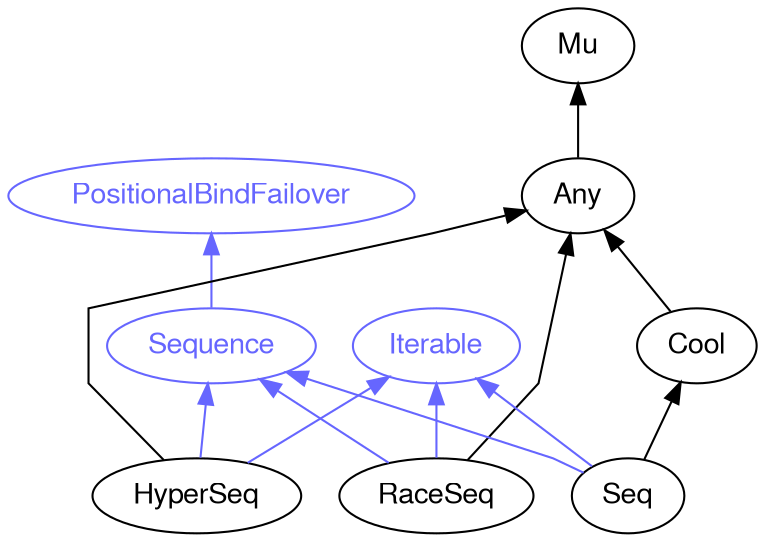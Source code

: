 digraph "perl6-type-graph" {
    rankdir=BT;
    splines=polyline;
    overlap=false; 
    // Types
    "PositionalBindFailover" [color="#6666FF", fontcolor="#6666FF", href="/type/PositionalBindFailover", fontname="FreeSans"];
    "Sequence" [color="#6666FF", fontcolor="#6666FF", href="/type/Sequence", fontname="FreeSans"];
    "Mu" [color="#000000", fontcolor="#000000", href="/type/Mu", fontname="FreeSans"];
    "Any" [color="#000000", fontcolor="#000000", href="/type/Any", fontname="FreeSans"];
    "Iterable" [color="#6666FF", fontcolor="#6666FF", href="/type/Iterable", fontname="FreeSans"];
    "RaceSeq" [color="#000000", fontcolor="#000000", href="/type/RaceSeq", fontname="FreeSans"];
    "Cool" [color="#000000", fontcolor="#000000", href="/type/Cool", fontname="FreeSans"];
    "Seq" [color="#000000", fontcolor="#000000", href="/type/Seq", fontname="FreeSans"];
    "HyperSeq" [color="#000000", fontcolor="#000000", href="/type/HyperSeq", fontname="FreeSans"];

    // Superclasses
    "Any" -> "Mu" [color="#000000"];
    "RaceSeq" -> "Any" [color="#000000"];
    "Cool" -> "Any" [color="#000000"];
    "Seq" -> "Cool" [color="#000000"];
    "HyperSeq" -> "Any" [color="#000000"];

    // Roles
    "Sequence" -> "PositionalBindFailover" [color="#6666FF"];
    "RaceSeq" -> "Iterable" [color="#6666FF"];
    "RaceSeq" -> "Sequence" [color="#6666FF"];
    "Seq" -> "Iterable" [color="#6666FF"];
    "Seq" -> "Sequence" [color="#6666FF"];
    "HyperSeq" -> "Iterable" [color="#6666FF"];
    "HyperSeq" -> "Sequence" [color="#6666FF"];
}
